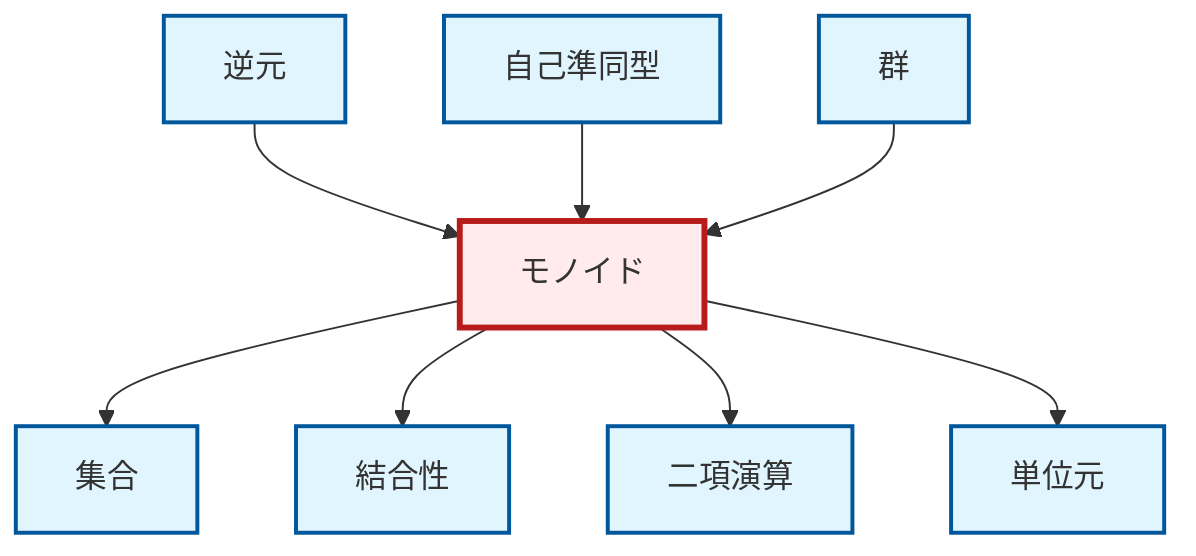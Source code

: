 graph TD
    classDef definition fill:#e1f5fe,stroke:#01579b,stroke-width:2px
    classDef theorem fill:#f3e5f5,stroke:#4a148c,stroke-width:2px
    classDef axiom fill:#fff3e0,stroke:#e65100,stroke-width:2px
    classDef example fill:#e8f5e9,stroke:#1b5e20,stroke-width:2px
    classDef current fill:#ffebee,stroke:#b71c1c,stroke-width:3px
    def-monoid["モノイド"]:::definition
    def-set["集合"]:::definition
    def-group["群"]:::definition
    def-identity-element["単位元"]:::definition
    def-endomorphism["自己準同型"]:::definition
    def-binary-operation["二項演算"]:::definition
    def-associativity["結合性"]:::definition
    def-inverse-element["逆元"]:::definition
    def-inverse-element --> def-monoid
    def-monoid --> def-set
    def-endomorphism --> def-monoid
    def-monoid --> def-associativity
    def-group --> def-monoid
    def-monoid --> def-binary-operation
    def-monoid --> def-identity-element
    class def-monoid current